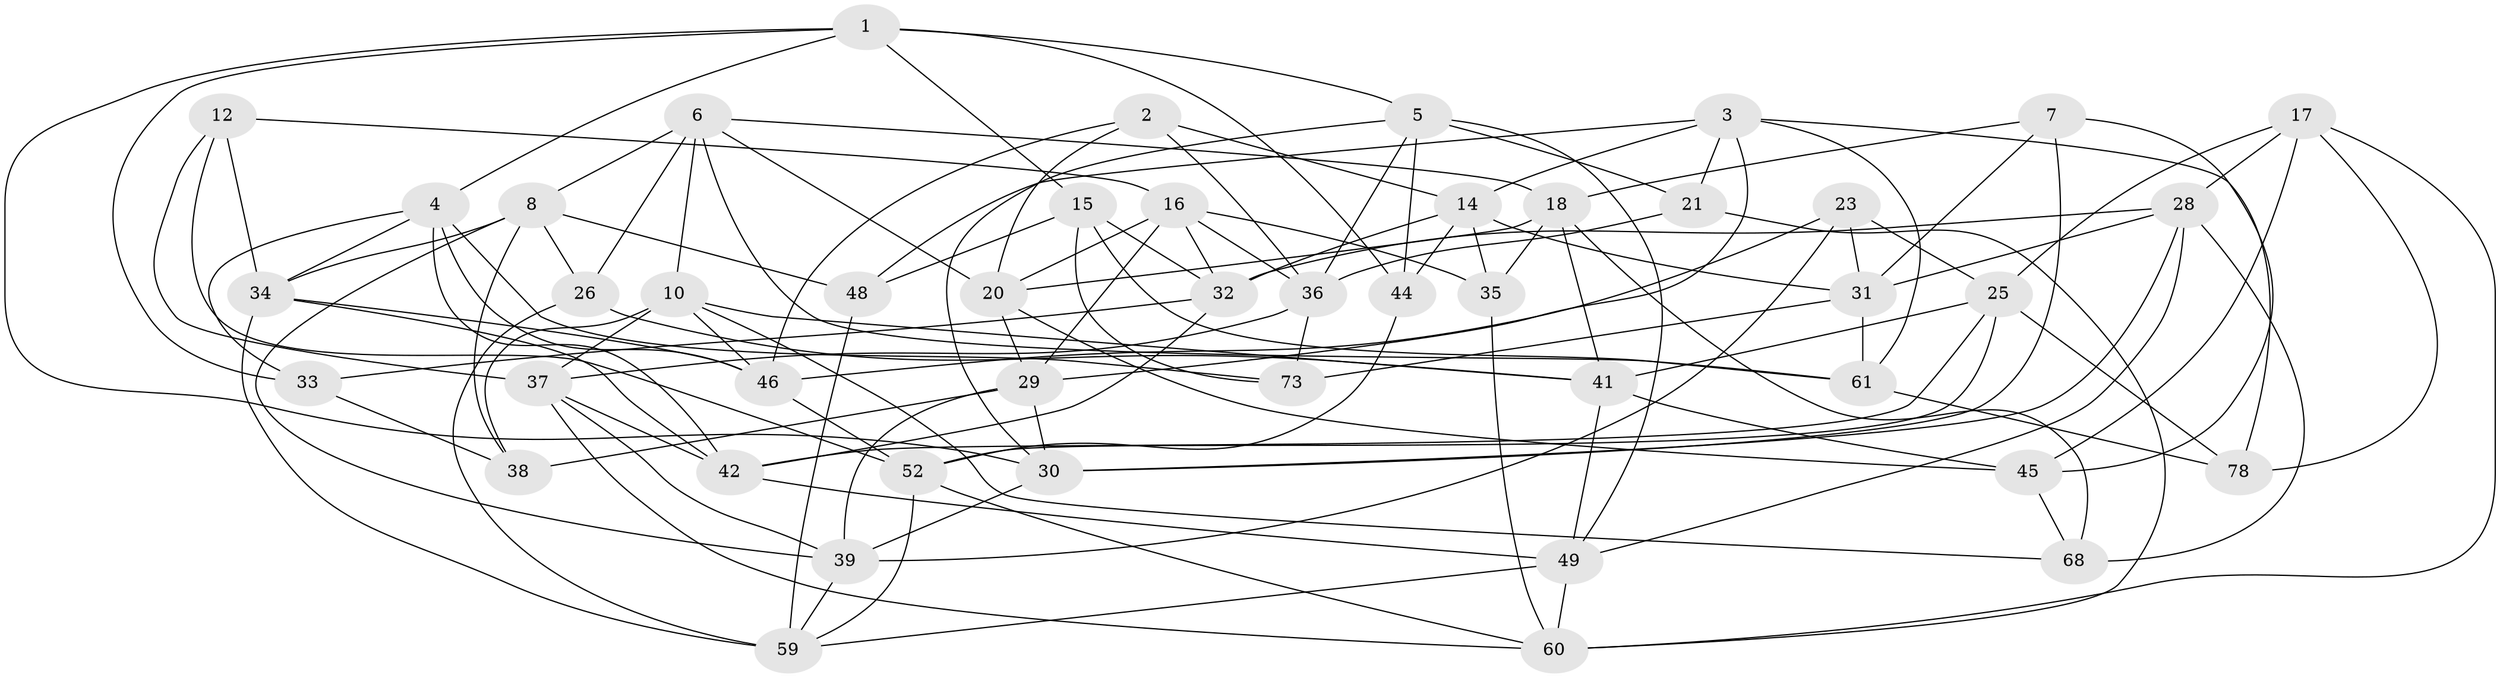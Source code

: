 // original degree distribution, {4: 1.0}
// Generated by graph-tools (version 1.1) at 2025/11/02/27/25 16:11:46]
// undirected, 46 vertices, 122 edges
graph export_dot {
graph [start="1"]
  node [color=gray90,style=filled];
  1 [super="+13"];
  2;
  3 [super="+22"];
  4 [super="+9"];
  5 [super="+54"];
  6 [super="+43"];
  7;
  8 [super="+19"];
  10 [super="+11"];
  12;
  14 [super="+53"];
  15 [super="+70"];
  16 [super="+27"];
  17 [super="+47"];
  18 [super="+40"];
  20 [super="+24"];
  21;
  23;
  25 [super="+62"];
  26;
  28 [super="+71"];
  29 [super="+74"];
  30 [super="+67"];
  31 [super="+63"];
  32 [super="+58"];
  33;
  34 [super="+56"];
  35;
  36 [super="+55"];
  37 [super="+51"];
  38;
  39 [super="+65"];
  41 [super="+75"];
  42 [super="+77"];
  44;
  45 [super="+69"];
  46 [super="+66"];
  48;
  49 [super="+50"];
  52 [super="+57"];
  59 [super="+76"];
  60 [super="+64"];
  61 [super="+72"];
  68;
  73;
  78;
  1 -- 44;
  1 -- 15;
  1 -- 5;
  1 -- 4;
  1 -- 30;
  1 -- 33;
  2 -- 14;
  2 -- 46;
  2 -- 36;
  2 -- 20;
  3 -- 21;
  3 -- 78;
  3 -- 48;
  3 -- 29;
  3 -- 61;
  3 -- 14;
  4 -- 42;
  4 -- 33;
  4 -- 73;
  4 -- 46;
  4 -- 34;
  5 -- 30;
  5 -- 36;
  5 -- 44;
  5 -- 21;
  5 -- 49;
  6 -- 10;
  6 -- 61;
  6 -- 20;
  6 -- 8;
  6 -- 26;
  6 -- 18;
  7 -- 31;
  7 -- 18;
  7 -- 45;
  7 -- 30;
  8 -- 48;
  8 -- 26;
  8 -- 38;
  8 -- 39;
  8 -- 34;
  10 -- 46;
  10 -- 38;
  10 -- 68;
  10 -- 37;
  10 -- 41;
  12 -- 34;
  12 -- 52;
  12 -- 37;
  12 -- 16;
  14 -- 35;
  14 -- 44;
  14 -- 31;
  14 -- 32;
  15 -- 61 [weight=2];
  15 -- 48;
  15 -- 73;
  15 -- 32;
  16 -- 36;
  16 -- 32;
  16 -- 29;
  16 -- 35;
  16 -- 20;
  17 -- 45 [weight=2];
  17 -- 78;
  17 -- 60;
  17 -- 25;
  17 -- 28;
  18 -- 41;
  18 -- 35;
  18 -- 68;
  18 -- 20;
  20 -- 29;
  20 -- 45;
  21 -- 60;
  21 -- 36;
  23 -- 39;
  23 -- 25;
  23 -- 46;
  23 -- 31;
  25 -- 78;
  25 -- 52;
  25 -- 41;
  25 -- 42;
  26 -- 59;
  26 -- 41;
  28 -- 68;
  28 -- 49;
  28 -- 32;
  28 -- 30;
  28 -- 31;
  29 -- 38;
  29 -- 30;
  29 -- 39;
  30 -- 39;
  31 -- 73;
  31 -- 61;
  32 -- 33;
  32 -- 42;
  33 -- 38;
  34 -- 46;
  34 -- 42;
  34 -- 59;
  35 -- 60;
  36 -- 73;
  36 -- 37;
  37 -- 39;
  37 -- 60;
  37 -- 42;
  39 -- 59;
  41 -- 45;
  41 -- 49;
  42 -- 49;
  44 -- 52;
  45 -- 68;
  46 -- 52;
  48 -- 59;
  49 -- 60;
  49 -- 59;
  52 -- 60;
  52 -- 59;
  61 -- 78;
}
